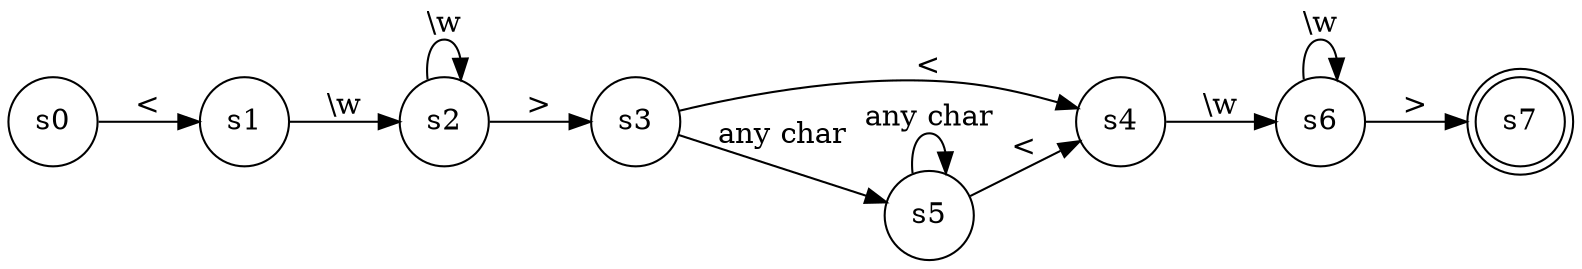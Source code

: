 digraph NFA{
	rankdir=LR

	s0 [shape=circle]
	s1 [shape=circle]
	s2 [shape=circle]
	s3 [shape=circle]
	s4 [shape=circle]
	s5 [shape=circle]
	s6 [shape=circle]
	s7 [shape=doublecircle]

	s0 -> s1 [label="<"]
	s1 -> s2 [label="\\w"]
	s2 -> s3 [label=">"]
	s2 -> s2 [label="\\w"]
	s3 -> s4 [label="<"]
	s3 -> s5 [label="any char"]
	s4 -> s6 [label="\\w"]
	s5 -> s4 [label="<"]
	s5 -> s5 [label="any char"]
	s6 -> s7 [label=">"]
	s6 -> s6 [label="\\w"]
}
